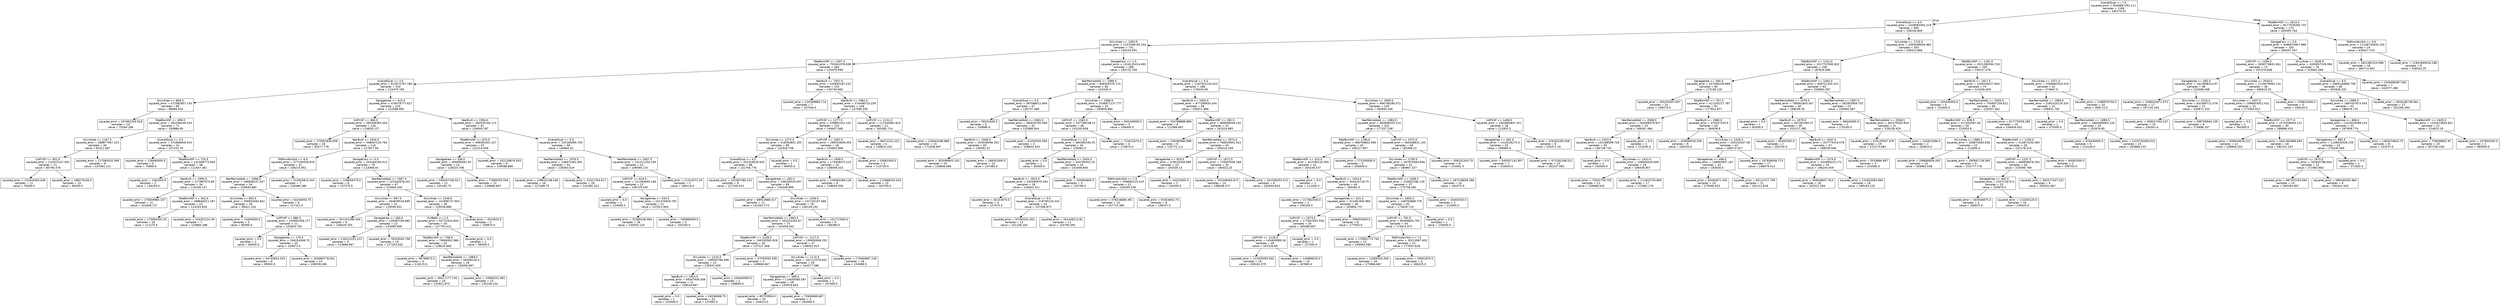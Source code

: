 digraph Tree {
node [shape=box, fontname="helvetica"] ;
edge [fontname="helvetica"] ;
0 [label="OverallQual <= 7.5\nsquared_error = 6046867291.111\nsamples = 1168\nvalue = 180176.91"] ;
1 [label="OverallQual <= 6.5\nsquared_error = 2428082092.219\nsamples = 994\nvalue = 158246.809"] ;
0 -> 1 [labeldistance=2.5, labelangle=45, headlabel="True"] ;
2 [label="GrLivArea <= 1393.5\nsquared_error = 1337546745.104\nsamples = 731\nvalue = 140233.591"] ;
1 -> 2 ;
3 [label="TotalBsmtSF <= 1007.5\nsquared_error = 755041078.638\nsamples = 463\nvalue = 125479.598"] ;
2 -> 3 ;
4 [label="OverallQual <= 4.5\nsquared_error = 610572767.185\nsamples = 310\nvalue = 115479.768"] ;
3 -> 4 ;
5 [label="GrLivArea <= 808.0\nsquared_error = 472582857.143\nsamples = 85\nvalue = 96666.529"] ;
4 -> 5 ;
6 [label="squared_error = 337662295.918\nsamples = 14\nvalue = 75264.286"] ;
5 -> 6 ;
7 [label="TotalBsmtSF <= 699.0\nsquared_error = 391056246.524\nsamples = 71\nvalue = 100886.69"] ;
5 -> 7 ;
8 [label="GrLivArea <= 1167.5\nsquared_error = 288877947.222\nsamples = 30\nvalue = 92321.667"] ;
7 -> 8 ;
9 [label="1stFlrSF <= 952.0\nsquared_error = 220315147.392\nsamples = 21\nvalue = 85790.476"] ;
8 -> 9 ;
10 [label="squared_error = 131616363.636\nsamples = 11\nvalue = 78300.0"] ;
9 -> 10 ;
11 [label="squared_error = 188276100.0\nsamples = 10\nvalue = 94030.0"] ;
9 -> 11 ;
12 [label="squared_error = 117085432.099\nsamples = 9\nvalue = 107561.111"] ;
8 -> 12 ;
13 [label="OverallQual <= 3.5\nsquared_error = 372866658.415\nsamples = 41\nvalue = 107153.78"] ;
7 -> 13 ;
14 [label="squared_error = 126060000.0\nsamples = 5\nvalue = 74800.0"] ;
13 -> 14 ;
15 [label="TotalBsmtSF <= 720.5\nsquared_error = 241568773.064\nsamples = 36\nvalue = 111647.361"] ;
13 -> 15 ;
16 [label="squared_error = 1562500.0\nsamples = 2\nvalue = 136250.0"] ;
15 -> 16 ;
17 [label="YearBuilt <= 1950.5\nsquared_error = 217987075.89\nsamples = 34\nvalue = 110200.147"] ;
15 -> 17 ;
18 [label="squared_error = 175839965.107\nsamples = 11\nvalue = 101849.727"] ;
17 -> 18 ;
19 [label="TotalBsmtSF <= 942.0\nsquared_error = 188846021.187\nsamples = 23\nvalue = 114193.826"] ;
17 -> 19 ;
20 [label="squared_error = 175954291.25\nsamples = 16\nvalue = 111275.5"] ;
19 -> 20 ;
21 [label="squared_error = 154351224.49\nsamples = 7\nvalue = 120864.286"] ;
19 -> 21 ;
22 [label="GarageArea <= 415.0\nsquared_error = 478479777.627\nsamples = 225\nvalue = 122586.991"] ;
4 -> 22 ;
23 [label="1stFlrSF <= 660.5\nsquared_error = 395206383.454\nsamples = 134\nvalue = 114830.127"] ;
22 -> 23 ;
24 [label="squared_error = 270952839.506\nsamples = 18\nvalue = 95577.778"] ;
23 -> 24 ;
25 [label="YearBuilt <= 1945.5\nsquared_error = 348047234.781\nsamples = 116\nvalue = 117817.56"] ;
23 -> 25 ;
26 [label="TotRmsAbvGrd <= 6.5\nsquared_error = 377159328.876\nsamples = 41\nvalue = 108215.951"] ;
25 -> 26 ;
27 [label="YearRemodAdd <= 1996.5\nsquared_error = 266838237.457\nsamples = 34\nvalue = 103630.882"] ;
26 -> 27 ;
28 [label="GrLivArea <= 803.5\nsquared_error = 256933494.822\nsamples = 26\nvalue = 99421.154"] ;
27 -> 28 ;
29 [label="squared_error = 24400000.0\nsamples = 5\nvalue = 85000.0"] ;
28 -> 29 ;
30 [label="1stFlrSF <= 686.5\nsquared_error = 250992358.277\nsamples = 21\nvalue = 102854.762"] ;
28 -> 30 ;
31 [label="squared_error = 0.0\nsamples = 1\nvalue = 66500.0"] ;
30 -> 31 ;
32 [label="GarageArea <= 170.0\nsquared_error = 194154368.75\nsamples = 20\nvalue = 104672.5"] ;
30 -> 32 ;
33 [label="squared_error = 54745833.333\nsamples = 6\nvalue = 95650.0"] ;
32 -> 33 ;
34 [label="squared_error = 204060778.061\nsamples = 14\nvalue = 108539.286"] ;
32 -> 34 ;
35 [label="squared_error = 54246093.75\nsamples = 8\nvalue = 117312.5"] ;
27 -> 35 ;
36 [label="squared_error = 314925814.204\nsamples = 7\nvalue = 130486.286"] ;
26 -> 36 ;
37 [label="GarageCars <= 0.5\nsquared_error = 254184194.913\nsamples = 75\nvalue = 123066.44"] ;
25 -> 37 ;
38 [label="squared_error = 236859375.0\nsamples = 8\nvalue = 107375.0"] ;
37 -> 38 ;
39 [label="YearRemodAdd <= 1967.5\nsquared_error = 223342878.341\nsamples = 67\nvalue = 124940.045"] ;
37 -> 39 ;
40 [label="GrLivArea <= 897.0\nsquared_error = 264839518.699\nsamples = 31\nvalue = 119599.452"] ;
39 -> 40 ;
41 [label="squared_error = 351201396.444\nsamples = 9\nvalue = 106420.333"] ;
40 -> 41 ;
42 [label="GarageArea <= 260.0\nsquared_error = 129387190.083\nsamples = 22\nvalue = 124990.909"] ;
40 -> 42 ;
43 [label="squared_error = 216222222.222\nsamples = 3\nvalue = 110666.667"] ;
42 -> 43 ;
44 [label="squared_error = 78163545.706\nsamples = 19\nvalue = 127252.632"] ;
42 -> 44 ;
45 [label="GrLivArea <= 1346.0\nsquared_error = 141899737.654\nsamples = 36\nvalue = 129538.889"] ;
39 -> 45 ;
46 [label="FullBath <= 1.5\nsquared_error = 92721524.654\nsamples = 34\nvalue = 127754.412"] ;
45 -> 46 ;
47 [label="TotalBsmtSF <= 708.0\nsquared_error = 70606932.966\nsamples = 33\nvalue = 128610.606"] ;
46 -> 47 ;
48 [label="squared_error = 48796875.0\nsamples = 4\nvalue = 118125.0"] ;
47 -> 48 ;
49 [label="YearRemodAdd <= 1989.5\nsquared_error = 56358228.3\nsamples = 29\nvalue = 130056.897"] ;
47 -> 49 ;
50 [label="squared_error = 36417177.734\nsamples = 16\nvalue = 125921.875"] ;
49 -> 50 ;
51 [label="squared_error = 33956331.361\nsamples = 13\nvalue = 135146.154"] ;
49 -> 51 ;
52 [label="squared_error = 0.0\nsamples = 1\nvalue = 99500.0"] ;
46 -> 52 ;
53 [label="squared_error = 3515625.0\nsamples = 2\nvalue = 159875.0"] ;
45 -> 53 ;
54 [label="YearBuilt <= 1956.0\nsquared_error = 382035162.174\nsamples = 91\nvalue = 134009.187"] ;
22 -> 54 ;
55 [label="TotalBsmtSF <= 870.0\nsquared_error = 499392451.027\nsamples = 33\nvalue = 122314.939"] ;
54 -> 55 ;
56 [label="GarageArea <= 536.0\nsquared_error = 409499391.54\nsamples = 24\nvalue = 116024.708"] ;
55 -> 56 ;
57 [label="squared_error = 506207106.521\nsamples = 12\nvalue = 105182.75"] ;
56 -> 57 ;
58 [label="squared_error = 77695555.556\nsamples = 12\nvalue = 126866.667"] ;
56 -> 58 ;
59 [label="squared_error = 352229876.543\nsamples = 9\nvalue = 139088.889"] ;
55 -> 59 ;
60 [label="OverallQual <= 5.5\nsquared_error = 193183085.705\nsamples = 58\nvalue = 140662.81"] ;
54 -> 60 ;
61 [label="YearRemodAdd <= 1976.5\nsquared_error = 146972481.661\nsamples = 34\nvalue = 135063.529"] ;
60 -> 61 ;
62 [label="squared_error = 149932148.438\nsamples = 16\nvalue = 127268.75"] ;
61 -> 62 ;
63 [label="squared_error = 42327250.617\nsamples = 18\nvalue = 141992.222"] ;
61 -> 63 ;
64 [label="YearRemodAdd <= 2007.5\nsquared_error = 151311234.109\nsamples = 24\nvalue = 148595.125"] ;
60 -> 64 ;
65 [label="1stFlrSF <= 610.5\nsquared_error = 121364695.248\nsamples = 22\nvalue = 146729.545"] ;
64 -> 65 ;
66 [label="squared_error = 0.0\nsamples = 1\nvalue = 124000.0"] ;
65 -> 66 ;
67 [label="GarageArea <= 533.5\nsquared_error = 101370929.705\nsamples = 21\nvalue = 147811.905"] ;
65 -> 67 ;
68 [label="squared_error = 52580146.484\nsamples = 16\nvalue = 145503.125"] ;
67 -> 68 ;
69 [label="squared_error = 185860000.0\nsamples = 5\nvalue = 155200.0"] ;
67 -> 69 ;
70 [label="squared_error = 21312072.25\nsamples = 2\nvalue = 169116.5"] ;
64 -> 70 ;
71 [label="YearBuilt <= 1937.0\nsquared_error = 434635187.232\nsamples = 153\nvalue = 145740.693"] ;
3 -> 71 ;
72 [label="squared_error = 120399885.714\nsamples = 7\nvalue = 107040.0"] ;
71 -> 72 ;
73 [label="YearBuilt <= 1982.0\nsquared_error = 374448710.259\nsamples = 146\nvalue = 147596.205"] ;
71 -> 73 ;
74 [label="1stFlrSF <= 1277.5\nsquared_error = 339802341.125\nsamples = 125\nvalue = 144607.568"] ;
73 -> 74 ;
75 [label="GrLivArea <= 1272.5\nsquared_error = 318264601.355\nsamples = 99\nvalue = 141929.758"] ;
74 -> 75 ;
76 [label="OverallQual <= 4.5\nsquared_error = 252318526.643\nsamples = 98\nvalue = 142765.776"] ;
75 -> 76 ;
77 [label="squared_error = 125397380.222\nsamples = 9\nvalue = 127209.333"] ;
76 -> 77 ;
78 [label="GarageArea <= 262.0\nsquared_error = 238206329.507\nsamples = 89\nvalue = 144338.899"] ;
76 -> 78 ;
79 [label="squared_error = 88913688.017\nsamples = 11\nvalue = 131502.273"] ;
78 -> 79 ;
80 [label="GrLivArea <= 1259.5\nsquared_error = 232745197.668\nsamples = 78\nvalue = 146149.192"] ;
78 -> 80 ;
81 [label="YearRemodAdd <= 1963.5\nsquared_error = 202224200.67\nsamples = 73\nvalue = 144558.041"] ;
80 -> 81 ;
82 [label="TotalBsmtSF <= 1239.5\nsquared_error = 146150565.828\nsamples = 26\nvalue = 137517.308"] ;
81 -> 82 ;
83 [label="GrLivArea <= 1215.5\nsquared_error = 138550784.499\nsamples = 23\nvalue = 135932.609"] ;
82 -> 83 ;
84 [label="YearBuilt <= 1953.5\nsquared_error = 65047936.508\nsamples = 21\nvalue = 138516.667"] ;
83 -> 84 ;
85 [label="squared_error = 0.0\nsamples = 1\nvalue = 155000.0"] ;
84 -> 85 ;
86 [label="squared_error = 54036068.75\nsamples = 20\nvalue = 137692.5"] ;
84 -> 86 ;
87 [label="squared_error = 104040000.0\nsamples = 2\nvalue = 108800.0"] ;
83 -> 87 ;
88 [label="squared_error = 37555555.556\nsamples = 3\nvalue = 149666.667"] ;
82 -> 88 ;
89 [label="1stFlrSF <= 1117.5\nsquared_error = 190650848.291\nsamples = 47\nvalue = 148452.915"] ;
81 -> 89 ;
90 [label="GrLivArea <= 1115.0\nsquared_error = 161113376.932\nsamples = 29\nvalue = 144577.586"] ;
89 -> 90 ;
91 [label="GarageArea <= 589.0\nsquared_error = 114635060.587\nsamples = 28\nvalue = 145919.643"] ;
90 -> 91 ;
92 [label="squared_error = 85755904.0\nsamples = 25\nvalue = 144014.0"] ;
91 -> 92 ;
93 [label="squared_error = 72846666.667\nsamples = 3\nvalue = 161800.0"] ;
91 -> 93 ;
94 [label="squared_error = 0.0\nsamples = 1\nvalue = 107000.0"] ;
90 -> 94 ;
95 [label="squared_error = 175060697.139\nsamples = 18\nvalue = 154696.5"] ;
89 -> 95 ;
96 [label="squared_error = 101717600.0\nsamples = 5\nvalue = 169380.0"] ;
80 -> 96 ;
97 [label="squared_error = 0.0\nsamples = 1\nvalue = 60000.0"] ;
75 -> 97 ;
98 [label="1stFlrSF <= 1387.5\nsquared_error = 290543639.053\nsamples = 26\nvalue = 154803.846"] ;
74 -> 98 ;
99 [label="YearBuilt <= 1958.5\nsquared_error = 174308472.222\nsamples = 24\nvalue = 158058.333"] ;
98 -> 99 ;
100 [label="squared_error = 130082469.136\nsamples = 9\nvalue = 148655.556"] ;
99 -> 100 ;
101 [label="squared_error = 115968333.333\nsamples = 15\nvalue = 163700.0"] ;
99 -> 101 ;
102 [label="squared_error = 33062500.0\nsamples = 2\nvalue = 115750.0"] ;
98 -> 102 ;
103 [label="1stFlrSF <= 1131.0\nsquared_error = 211044081.633\nsamples = 21\nvalue = 165385.714"] ;
73 -> 103 ;
104 [label="squared_error = 38472222.222\nsamples = 6\nvalue = 148833.333"] ;
103 -> 104 ;
105 [label="squared_error = 126643288.889\nsamples = 15\nvalue = 172006.667"] ;
103 -> 105 ;
106 [label="GarageCars <= 1.5\nsquared_error = 1318125414.493\nsamples = 268\nvalue = 165722.765"] ;
2 -> 106 ;
107 [label="YearRemodAdd <= 1966.5\nsquared_error = 836505376.715\nsamples = 80\nvalue = 141526.4"] ;
106 -> 107 ;
108 [label="OverallQual <= 4.5\nsquared_error = 387088512.844\nsamples = 37\nvalue = 130737.486"] ;
107 -> 108 ;
109 [label="squared_error = 58201600.0\nsamples = 5\nvalue = 109980.0"] ;
108 -> 109 ;
110 [label="YearRemodAdd <= 1963.0\nsquared_error = 360633782.069\nsamples = 32\nvalue = 133980.844"] ;
108 -> 110 ;
111 [label="YearBuilt <= 1948.5\nsquared_error = 319436596.352\nsamples = 29\nvalue = 136582.31"] ;
110 -> 111 ;
112 [label="squared_error = 303599903.163\nsamples = 19\nvalue = 130846.684"] ;
111 -> 112 ;
113 [label="squared_error = 168261600.0\nsamples = 10\nvalue = 147480.0"] ;
111 -> 113 ;
114 [label="squared_error = 61055555.556\nsamples = 3\nvalue = 108833.333"] ;
110 -> 114 ;
115 [label="GrLivArea <= 1968.0\nsquared_error = 1036871137.777\nsamples = 43\nvalue = 150809.884"] ;
107 -> 115 ;
116 [label="1stFlrSF <= 1563.0\nsquared_error = 537798108.12\nsamples = 38\nvalue = 143100.658"] ;
115 -> 116 ;
117 [label="OverallQual <= 3.5\nsquared_error = 384385156.25\nsamples = 34\nvalue = 139362.5"] ;
116 -> 117 ;
118 [label="squared_error = 0.0\nsamples = 1\nvalue = 85000.0"] ;
117 -> 118 ;
119 [label="YearRemodAdd <= 2004.5\nsquared_error = 303765452.25\nsamples = 33\nvalue = 141009.848"] ;
117 -> 119 ;
120 [label="YearBuilt <= 1913.5\nsquared_error = 242594970.504\nsamples = 28\nvalue = 144622.321"] ;
119 -> 120 ;
121 [label="squared_error = 62101875.0\nsamples = 4\nvalue = 127975.0"] ;
120 -> 121 ;
122 [label="OverallQual <= 5.5\nsquared_error = 218790120.443\nsamples = 24\nvalue = 147396.875"] ;
120 -> 122 ;
123 [label="squared_error = 97456331.361\nsamples = 13\nvalue = 141146.154"] ;
122 -> 123 ;
124 [label="squared_error = 261438212.81\nsamples = 11\nvalue = 154784.091"] ;
122 -> 124 ;
125 [label="squared_error = 163993600.0\nsamples = 5\nvalue = 120780.0"] ;
119 -> 125 ;
126 [label="squared_error = 713421875.0\nsamples = 4\nvalue = 174875.0"] ;
116 -> 126 ;
127 [label="squared_error = 945340000.0\nsamples = 5\nvalue = 209400.0"] ;
115 -> 127 ;
128 [label="OverallQual <= 5.5\nsquared_error = 1167922143.423\nsamples = 188\nvalue = 176019.09"] ;
106 -> 128 ;
129 [label="YearBuilt <= 1902.0\nsquared_error = 977290835.344\nsamples = 58\nvalue = 156011.966"] ;
128 -> 129 ;
130 [label="squared_error = 334788888.889\nsamples = 6\nvalue = 112566.667"] ;
129 -> 130 ;
131 [label="TotalBsmtSF <= 392.0\nsquared_error = 808508549.102\nsamples = 52\nvalue = 161024.885"] ;
129 -> 131 ;
132 [label="squared_error = 229280080.988\nsamples = 9\nvalue = 135772.111"] ;
131 -> 132 ;
133 [label="YearRemodAdd <= 1974.0\nsquared_error = 768333651.622\nsamples = 43\nvalue = 166310.349"] ;
131 -> 133 ;
134 [label="GarageArea <= 919.5\nsquared_error = 478516294.896\nsamples = 23\nvalue = 154039.13"] ;
133 -> 134 ;
135 [label="TotRmsAbvGrd <= 7.5\nsquared_error = 358685215.419\nsamples = 21\nvalue = 150295.238"] ;
134 -> 135 ;
136 [label="squared_error = 378316686.391\nsamples = 13\nvalue = 157715.385"] ;
135 -> 136 ;
137 [label="squared_error = 91924843.75\nsamples = 8\nvalue = 138237.5"] ;
135 -> 137 ;
138 [label="squared_error = 44222500.0\nsamples = 2\nvalue = 193350.0"] ;
134 -> 138 ;
139 [label="1stFlrSF <= 1671.5\nsquared_error = 729307636.188\nsamples = 20\nvalue = 180422.25"] ;
133 -> 139 ;
140 [label="squared_error = 702348483.673\nsamples = 14\nvalue = 188038.571"] ;
139 -> 140 ;
141 [label="squared_error = 341036253.472\nsamples = 6\nvalue = 162650.833"] ;
139 -> 141 ;
142 [label="GrLivArea <= 1959.0\nsquared_error = 994706280.072\nsamples = 130\nvalue = 184945.346"] ;
128 -> 142 ;
143 [label="YearRemodAdd <= 1983.0\nsquared_error = 563999325.214\nsamples = 102\nvalue = 177257.108"] ;
142 -> 143 ;
144 [label="TotalBsmtSF <= 1786.0\nsquared_error = 486709802.596\nsamples = 43\nvalue = 166127.907"] ;
143 -> 144 ;
145 [label="TotalBsmtSF <= 325.0\nsquared_error = 413785232.005\nsamples = 41\nvalue = 164158.537"] ;
144 -> 145 ;
146 [label="squared_error = 0.0\nsamples = 1\nvalue = 112000.0"] ;
145 -> 146 ;
147 [label="YearBuilt <= 1924.0\nsquared_error = 354416718.75\nsamples = 40\nvalue = 165462.5"] ;
145 -> 147 ;
148 [label="squared_error = 217562500.0\nsamples = 2\nvalue = 195250.0"] ;
147 -> 148 ;
149 [label="GarageArea <= 521.0\nsquared_error = 312461945.983\nsamples = 38\nvalue = 163894.737"] ;
147 -> 149 ;
150 [label="1stFlrSF <= 1673.0\nsquared_error = 177847655.556\nsamples = 30\nvalue = 160386.667"] ;
149 -> 150 ;
151 [label="1stFlrSF <= 1128.5\nsquared_error = 145400089.18\nsamples = 29\nvalue = 161520.69"] ;
150 -> 151 ;
152 [label="squared_error = 113335055.402\nsamples = 19\nvalue = 158181.579"] ;
151 -> 152 ;
153 [label="squared_error = 144889025.0\nsamples = 10\nvalue = 167865.0"] ;
151 -> 153 ;
154 [label="squared_error = 0.0\nsamples = 1\nvalue = 127500.0"] ;
150 -> 154 ;
155 [label="squared_error = 598055000.0\nsamples = 8\nvalue = 177050.0"] ;
149 -> 155 ;
156 [label="squared_error = 272250000.0\nsamples = 2\nvalue = 206500.0"] ;
144 -> 156 ;
157 [label="1stFlrSF <= 1573.5\nsquared_error = 464268631.155\nsamples = 59\nvalue = 185368.22"] ;
143 -> 157 ;
158 [label="GrLivArea <= 1709.5\nsquared_error = 307970564.956\nsamples = 51\nvalue = 180867.157"] ;
157 -> 158 ;
159 [label="TotalBsmtSF <= 1469.5\nsquared_error = 220652296.129\nsamples = 37\nvalue = 175756.081"] ;
158 -> 159 ;
160 [label="GrLivArea <= 1692.0\nsquared_error = 148755808.776\nsamples = 35\nvalue = 173630.714"] ;
159 -> 160 ;
161 [label="1stFlrSF <= 762.5\nsquared_error = 95494843.793\nsamples = 34\nvalue = 174913.971"] ;
160 -> 161 ;
162 [label="squared_error = 170951772.743\nsamples = 12\nvalue = 169564.583"] ;
161 -> 162 ;
163 [label="TotRmsAbvGrd <= 7.5\nsquared_error = 30213987.603\nsamples = 22\nvalue = 177831.818"] ;
161 -> 163 ;
164 [label="squared_error = 12005555.556\nsamples = 18\nvalue = 175966.667"] ;
163 -> 164 ;
165 [label="squared_error = 26051875.0\nsamples = 4\nvalue = 186225.0"] ;
163 -> 165 ;
166 [label="squared_error = 0.0\nsamples = 1\nvalue = 130000.0"] ;
160 -> 166 ;
167 [label="squared_error = 16402500.0\nsamples = 2\nvalue = 212950.0"] ;
159 -> 167 ;
168 [label="squared_error = 287238839.286\nsamples = 14\nvalue = 194375.0"] ;
158 -> 168 ;
169 [label="squared_error = 508152343.75\nsamples = 8\nvalue = 214062.5"] ;
157 -> 169 ;
170 [label="1stFlrSF <= 1488.5\nsquared_error = 1563983847.321\nsamples = 28\nvalue = 212952.5"] ;
142 -> 170 ;
171 [label="GarageArea <= 442.5\nsquared_error = 1410526275.0\nsamples = 20\nvalue = 199985.0"] ;
170 -> 171 ;
172 [label="squared_error = 549357142.857\nsamples = 7\nvalue = 233000.0"] ;
171 -> 172 ;
173 [label="squared_error = 971282248.521\nsamples = 13\nvalue = 182207.692"] ;
171 -> 173 ;
174 [label="squared_error = 476262285.938\nsamples = 8\nvalue = 245371.25"] ;
170 -> 174 ;
175 [label="GrLivArea <= 1725.5\nsquared_error = 2050599034.961\nsamples = 263\nvalue = 208313.966"] ;
1 -> 175 ;
176 [label="TotalBsmtSF <= 1312.0\nsquared_error = 1017737000.832\nsamples = 158\nvalue = 187816.696"] ;
175 -> 176 ;
177 [label="GarageArea <= 384.0\nsquared_error = 527406109.689\nsamples = 95\nvalue = 173196.126"] ;
176 -> 177 ;
178 [label="squared_error = 355250267.857\nsamples = 14\nvalue = 146375.0"] ;
177 -> 178 ;
179 [label="TotalBsmtSF <= 767.0\nsquared_error = 411335217.787\nsamples = 81\nvalue = 177831.877"] ;
177 -> 179 ;
180 [label="YearRemodAdd <= 2008.0\nsquared_error = 264508379.927\nsamples = 31\nvalue = 166367.484"] ;
179 -> 180 ;
181 [label="YearBuilt <= 1923.0\nsquared_error = 191188599.729\nsamples = 30\nvalue = 164739.733"] ;
180 -> 181 ;
182 [label="squared_error = 0.0\nsamples = 2\nvalue = 140000.0"] ;
181 -> 182 ;
183 [label="GrLivArea <= 1423.0\nsquared_error = 158004029.908\nsamples = 28\nvalue = 166506.857"] ;
181 -> 183 ;
184 [label="squared_error = 70502755.702\nsamples = 11\nvalue = 156686.545"] ;
183 -> 184 ;
185 [label="squared_error = 111843730.969\nsamples = 17\nvalue = 172861.176"] ;
183 -> 185 ;
186 [label="squared_error = 0.0\nsamples = 1\nvalue = 215200.0"] ;
180 -> 186 ;
187 [label="YearBuilt <= 1980.0\nsquared_error = 370357255.8\nsamples = 50\nvalue = 184939.8"] ;
179 -> 187 ;
188 [label="squared_error = 429095555.556\nsamples = 9\nvalue = 165200.0"] ;
187 -> 188 ;
189 [label="GrLivArea <= 1529.5\nsquared_error = 253152437.58\nsamples = 41\nvalue = 189272.927"] ;
187 -> 189 ;
190 [label="GarageArea <= 496.0\nsquared_error = 148903837.167\nsamples = 24\nvalue = 183035.0"] ;
189 -> 190 ;
191 [label="squared_error = 93262871.302\nsamples = 13\nvalue = 175946.923"] ;
190 -> 191 ;
192 [label="squared_error = 85114727.785\nsamples = 11\nvalue = 191411.818"] ;
190 -> 192 ;
193 [label="squared_error = 267838546.713\nsamples = 17\nvalue = 198079.412"] ;
189 -> 193 ;
194 [label="TotalBsmtSF <= 1492.0\nsquared_error = 948721333.322\nsamples = 63\nvalue = 209863.587"] ;
176 -> 194 ;
195 [label="YearRemodAdd <= 1978.0\nsquared_error = 789561843.347\nsamples = 40\nvalue = 198249.45"] ;
194 -> 195 ;
196 [label="squared_error = 0.0\nsamples = 1\nvalue = 82500.0"] ;
195 -> 196 ;
197 [label="YearBuilt <= 1979.5\nsquared_error = 457461583.57\nsamples = 39\nvalue = 201217.385"] ;
195 -> 197 ;
198 [label="squared_error = 85562500.0\nsamples = 2\nvalue = 250750.0"] ;
197 -> 198 ;
199 [label="YearBuilt <= 2007.5\nsquared_error = 337775019.078\nsamples = 37\nvalue = 198539.946"] ;
197 -> 199 ;
200 [label="TotalBsmtSF <= 1374.5\nsquared_error = 302080210.173\nsamples = 34\nvalue = 196244.059"] ;
199 -> 200 ;
201 [label="squared_error = 369938657.914\nsamples = 18\nvalue = 202511.556"] ;
200 -> 201 ;
202 [label="squared_error = 131832083.984\nsamples = 16\nvalue = 189193.125"] ;
200 -> 202 ;
203 [label="squared_error = 5533866.667\nsamples = 3\nvalue = 224560.0"] ;
199 -> 203 ;
204 [label="YearRemodAdd <= 1997.0\nsquared_error = 582952909.732\nsamples = 23\nvalue = 230062.087"] ;
194 -> 204 ;
205 [label="squared_error = 96040000.0\nsamples = 2\nvalue = 270200.0"] ;
204 -> 205 ;
206 [label="YearRemodAdd <= 2006.5\nsquared_error = 461279320.816\nsamples = 21\nvalue = 226239.429"] ;
204 -> 206 ;
207 [label="squared_error = 319129307.479\nsamples = 19\nvalue = 222273.684"] ;
206 -> 207 ;
208 [label="squared_error = 242923396.0\nsamples = 2\nvalue = 263914.0"] ;
206 -> 208 ;
209 [label="TotalBsmtSF <= 1191.0\nsquared_error = 2021280594.726\nsamples = 105\nvalue = 239157.476"] ;
175 -> 209 ;
210 [label="YearBuilt <= 1917.5\nsquared_error = 1039109227.654\nsamples = 74\nvalue = 224206.459"] ;
209 -> 210 ;
211 [label="squared_error = 263340000.0\nsamples = 5\nvalue = 153400.0"] ;
210 -> 211 ;
212 [label="YearRemodAdd <= 2003.5\nsquared_error = 705697159.622\nsamples = 69\nvalue = 229337.362"] ;
210 -> 212 ;
213 [label="TotalBsmtSF <= 938.5\nsquared_error = 517432067.56\nsamples = 50\nvalue = 223003.8"] ;
212 -> 213 ;
214 [label="GrLivArea <= 1980.0\nsquared_error = 328676363.636\nsamples = 22\nvalue = 212600.0"] ;
213 -> 214 ;
215 [label="squared_error = 208680828.402\nsamples = 13\nvalue = 204861.538"] ;
214 -> 215 ;
216 [label="squared_error = 290561728.395\nsamples = 9\nvalue = 223777.778"] ;
214 -> 216 ;
217 [label="TotalBsmtSF <= 1158.5\nsquared_error = 513874100.383\nsamples = 28\nvalue = 231178.214"] ;
213 -> 217 ;
218 [label="1stFlrSF <= 1107.5\nsquared_error = 466958678.254\nsamples = 26\nvalue = 233595.769"] ;
217 -> 218 ;
219 [label="GarageArea <= 462.0\nsquared_error = 233721875.0\nsamples = 20\nvalue = 225875.0"] ;
218 -> 219 ;
220 [label="squared_error = 264546875.0\nsamples = 4\nvalue = 206875.0"] ;
219 -> 220 ;
221 [label="squared_error = 113203125.0\nsamples = 16\nvalue = 230625.0"] ;
219 -> 221 ;
222 [label="squared_error = 383377347.222\nsamples = 6\nvalue = 259331.667"] ;
218 -> 222 ;
223 [label="squared_error = 60062500.0\nsamples = 2\nvalue = 199750.0"] ;
217 -> 223 ;
224 [label="squared_error = 817770559.285\nsamples = 19\nvalue = 246004.632"] ;
212 -> 224 ;
225 [label="GrLivArea <= 2371.0\nsquared_error = 2558481919.419\nsamples = 31\nvalue = 274847.0"] ;
209 -> 225 ;
226 [label="YearRemodAdd <= 1969.0\nsquared_error = 2282410129.324\nsamples = 21\nvalue = 258501.762"] ;
225 -> 226 ;
227 [label="squared_error = 0.0\nsamples = 1\nvalue = 375000.0"] ;
226 -> 227 ;
228 [label="YearRemodAdd <= 1989.5\nsquared_error = 1684009063.128\nsamples = 20\nvalue = 252676.85"] ;
226 -> 228 ;
229 [label="squared_error = 976440000.0\nsamples = 5\nvalue = 213100.0"] ;
228 -> 229 ;
230 [label="squared_error = 1223720059.316\nsamples = 15\nvalue = 265869.133"] ;
228 -> 230 ;
231 [label="squared_error = 1398976756.0\nsamples = 10\nvalue = 309172.0"] ;
225 -> 231 ;
232 [label="TotalBsmtSF <= 1913.5\nsquared_error = 8277528395.743\nsamples = 174\nvalue = 305455.764"] ;
0 -> 232 [labeldistance=2.5, labelangle=-45, headlabel="False"] ;
233 [label="GarageCars <= 2.5\nsquared_error = 4496974907.968\nsamples = 150\nvalue = 284047.547"] ;
232 -> 233 ;
234 [label="1stFlrSF <= 1394.5\nsquared_error = 2658778631.941\nsamples = 74\nvalue = 251579.608"] ;
233 -> 234 ;
235 [label="GarageArea <= 492.0\nsquared_error = 1613908314.97\nsamples = 38\nvalue = 224068.368"] ;
234 -> 235 ;
236 [label="squared_error = 1268332871.972\nsamples = 17\nvalue = 197135.294"] ;
235 -> 236 ;
237 [label="GrLivArea <= 2216.0\nsquared_error = 831069711.079\nsamples = 21\nvalue = 245871.333"] ;
235 -> 237 ;
238 [label="squared_error = 458327450.107\nsamples = 15\nvalue = 234341.4"] ;
237 -> 238 ;
239 [label="squared_error = 599705940.139\nsamples = 6\nvalue = 274696.167"] ;
237 -> 239 ;
240 [label="GrLivArea <= 2034.0\nsquared_error = 2119479950.132\nsamples = 36\nvalue = 280619.25"] ;
234 -> 240 ;
241 [label="GrLivArea <= 1437.5\nsquared_error = 1996933912.431\nsamples = 31\nvalue = 272954.613"] ;
240 -> 241 ;
242 [label="squared_error = 0.0\nsamples = 1\nvalue = 392000.0"] ;
241 -> 242 ;
243 [label="TotalBsmtSF <= 1577.0\nsquared_error = 1575358454.112\nsamples = 30\nvalue = 268986.433"] ;
241 -> 243 ;
244 [label="squared_error = 508544678.222\nsamples = 12\nvalue = 248969.333"] ;
243 -> 244 ;
245 [label="squared_error = 1841362868.694\nsamples = 18\nvalue = 282331.167"] ;
243 -> 245 ;
246 [label="squared_error = 256814400.0\nsamples = 5\nvalue = 328140.0"] ;
240 -> 246 ;
247 [label="GrLivArea <= 2649.0\nsquared_error = 4260957209.956\nsamples = 76\nvalue = 315661.066"] ;
233 -> 247 ;
248 [label="OverallQual <= 8.5\nsquared_error = 2669140890.758\nsamples = 69\nvalue = 302836.232"] ;
247 -> 248 ;
249 [label="GrLivArea <= 1999.0\nsquared_error = 1887457673.543\nsamples = 52\nvalue = 286676.731"] ;
248 -> 249 ;
250 [label="GarageArea <= 868.0\nsquared_error = 1423529399.143\nsamples = 31\nvalue = 267609.774"] ;
249 -> 250 ;
251 [label="GarageArea <= 865.5\nsquared_error = 1149020028.159\nsamples = 23\nvalue = 276330.565"] ;
250 -> 251 ;
252 [label="1stFlrSF <= 1675.0\nsquared_error = 762645786.944\nsamples = 22\nvalue = 271963.682"] ;
251 -> 252 ;
253 [label="squared_error = 487252103.694\nsamples = 14\nvalue = 260284.857"] ;
252 -> 253 ;
254 [label="squared_error = 588184055.984\nsamples = 8\nvalue = 292401.625"] ;
252 -> 254 ;
255 [label="squared_error = 0.0\nsamples = 1\nvalue = 372402.0"] ;
251 -> 255 ;
256 [label="squared_error = 1365474843.75\nsamples = 8\nvalue = 242537.5"] ;
250 -> 256 ;
257 [label="TotalBsmtSF <= 1605.5\nsquared_error = 1243413654.821\nsamples = 21\nvalue = 314823.19"] ;
249 -> 257 ;
258 [label="squared_error = 758598852.87\nsamples = 19\nvalue = 307336.158"] ;
257 -> 258 ;
259 [label="squared_error = 257602500.0\nsamples = 2\nvalue = 385950.0"] ;
257 -> 259 ;
260 [label="squared_error = 1818190728.561\nsamples = 17\nvalue = 352265.294"] ;
248 -> 260 ;
261 [label="squared_error = 2349390387.061\nsamples = 7\nvalue = 442077.286"] ;
247 -> 261 ;
262 [label="TotRmsAbvGrd <= 9.5\nsquared_error = 11138734930.193\nsamples = 24\nvalue = 439257.125"] ;
232 -> 262 ;
263 [label="squared_error = 1812481514.996\nsamples = 16\nvalue = 384714.562"] ;
262 -> 263 ;
264 [label="squared_error = 11941895016.188\nsamples = 8\nvalue = 548342.25"] ;
262 -> 264 ;
}